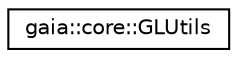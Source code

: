 digraph G
{
  edge [fontname="Helvetica",fontsize="10",labelfontname="Helvetica",labelfontsize="10"];
  node [fontname="Helvetica",fontsize="10",shape=record];
  rankdir=LR;
  Node1 [label="gaia::core::GLUtils",height=0.2,width=0.4,color="black", fillcolor="white", style="filled",URL="$d0/d89/classgaia_1_1core_1_1_g_l_utils.html"];
}

